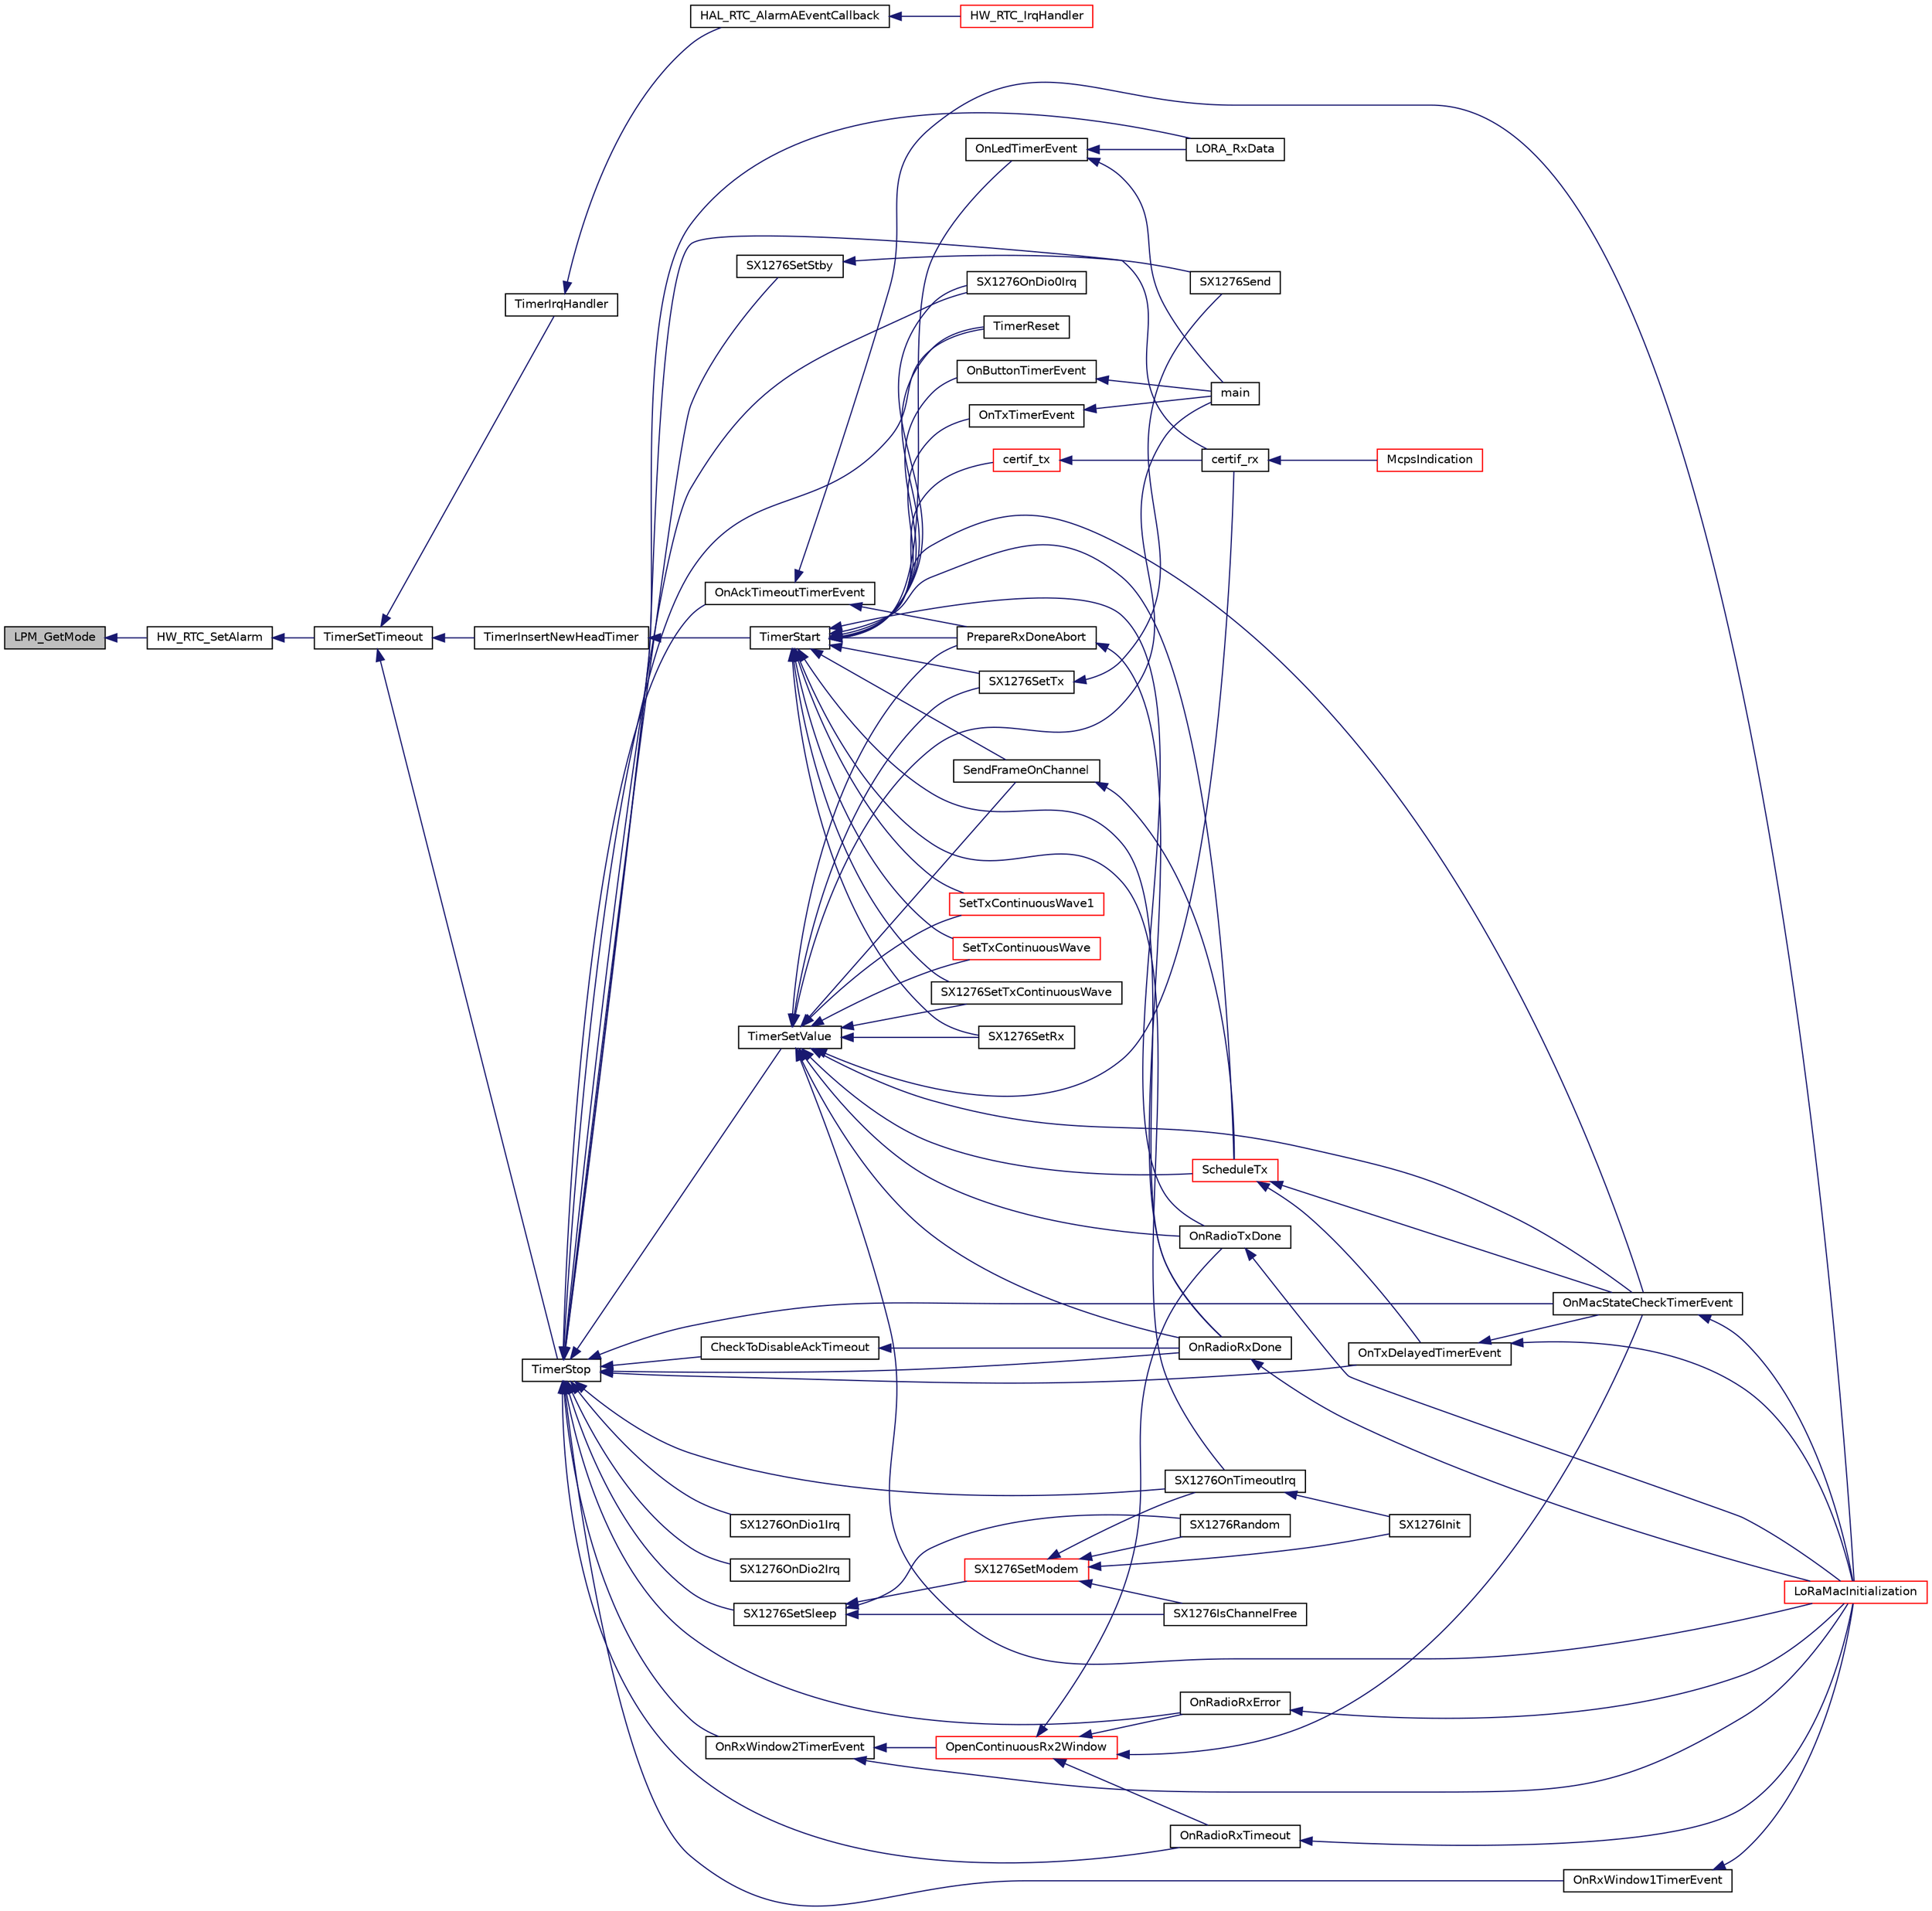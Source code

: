 digraph "LPM_GetMode"
{
  edge [fontname="Helvetica",fontsize="10",labelfontname="Helvetica",labelfontsize="10"];
  node [fontname="Helvetica",fontsize="10",shape=record];
  rankdir="LR";
  Node27 [label="LPM_GetMode",height=0.2,width=0.4,color="black", fillcolor="grey75", style="filled", fontcolor="black"];
  Node27 -> Node28 [dir="back",color="midnightblue",fontsize="10",style="solid",fontname="Helvetica"];
  Node28 [label="HW_RTC_SetAlarm",height=0.2,width=0.4,color="black", fillcolor="white", style="filled",URL="$group___lory_s_d_k___r_t_c___functions.html#ga09cec56d54c13de658fafdd003390771",tooltip="Set the alarm "];
  Node28 -> Node29 [dir="back",color="midnightblue",fontsize="10",style="solid",fontname="Helvetica"];
  Node29 [label="TimerSetTimeout",height=0.2,width=0.4,color="black", fillcolor="white", style="filled",URL="$time_server_8c.html#af90925c5246bd6bbc2863d08d4cca3a9",tooltip="Sets a timeout with the duration \"timestamp\" "];
  Node29 -> Node30 [dir="back",color="midnightblue",fontsize="10",style="solid",fontname="Helvetica"];
  Node30 [label="TimerInsertNewHeadTimer",height=0.2,width=0.4,color="black", fillcolor="white", style="filled",URL="$time_server_8c.html#abeff03f3b0a3356be8c833bb93d24458",tooltip="Adds or replace the head timer of the list. "];
  Node30 -> Node31 [dir="back",color="midnightblue",fontsize="10",style="solid",fontname="Helvetica"];
  Node31 [label="TimerStart",height=0.2,width=0.4,color="black", fillcolor="white", style="filled",URL="$time_server_8h.html#acd2c1f05aa1976f3bbedd389c8710a78",tooltip="Starts and adds the timer object to the list of timer events "];
  Node31 -> Node32 [dir="back",color="midnightblue",fontsize="10",style="solid",fontname="Helvetica"];
  Node32 [label="SX1276SetRx",height=0.2,width=0.4,color="black", fillcolor="white", style="filled",URL="$sx1276_8h.html#a8c2df9351fbde83379717dc6f76e5c11",tooltip="Sets the radio in reception mode for the given time "];
  Node31 -> Node33 [dir="back",color="midnightblue",fontsize="10",style="solid",fontname="Helvetica"];
  Node33 [label="SX1276SetTx",height=0.2,width=0.4,color="black", fillcolor="white", style="filled",URL="$sx1276_8c.html#a4aea9f6f1070dfd4e4b73bb5ddc1fe38",tooltip="Sets the SX1276 in transmission mode for the given time "];
  Node33 -> Node34 [dir="back",color="midnightblue",fontsize="10",style="solid",fontname="Helvetica"];
  Node34 [label="SX1276Send",height=0.2,width=0.4,color="black", fillcolor="white", style="filled",URL="$sx1276_8h.html#a901a3dcdbf26005e0f3f2def3e3d83b3",tooltip="Sends the buffer of size. Prepares the packet to be sent and sets the radio in transmission ..."];
  Node31 -> Node35 [dir="back",color="midnightblue",fontsize="10",style="solid",fontname="Helvetica"];
  Node35 [label="SX1276SetTxContinuousWave",height=0.2,width=0.4,color="black", fillcolor="white", style="filled",URL="$sx1276_8h.html#ac77895b054eb64df0ee2fa97061efae8",tooltip="Sets the radio in continuous wave transmission mode "];
  Node31 -> Node36 [dir="back",color="midnightblue",fontsize="10",style="solid",fontname="Helvetica"];
  Node36 [label="SX1276OnTimeoutIrq",height=0.2,width=0.4,color="black", fillcolor="white", style="filled",URL="$sx1276_8c.html#a3eda1c409a0269313a079389593d75cb",tooltip="Tx & Rx timeout timer callback "];
  Node36 -> Node37 [dir="back",color="midnightblue",fontsize="10",style="solid",fontname="Helvetica"];
  Node37 [label="SX1276Init",height=0.2,width=0.4,color="black", fillcolor="white", style="filled",URL="$sx1276_8h.html#a19a9ddff3f878b85e42c7571485fe3c8",tooltip="Initializes the radio "];
  Node31 -> Node38 [dir="back",color="midnightblue",fontsize="10",style="solid",fontname="Helvetica"];
  Node38 [label="SX1276OnDio0Irq",height=0.2,width=0.4,color="black", fillcolor="white", style="filled",URL="$sx1276_8c.html#a51cff5becabc1485224d53133f99e0e4",tooltip="DIO 0 IRQ callback "];
  Node31 -> Node39 [dir="back",color="midnightblue",fontsize="10",style="solid",fontname="Helvetica"];
  Node39 [label="certif_tx",height=0.2,width=0.4,color="red", fillcolor="white", style="filled",URL="$lora-test_8c.html#a735361add977554215fd3e1e70b74760"];
  Node39 -> Node40 [dir="back",color="midnightblue",fontsize="10",style="solid",fontname="Helvetica"];
  Node40 [label="certif_rx",height=0.2,width=0.4,color="black", fillcolor="white", style="filled",URL="$lora-test_8h.html#ad5e51928ecf0cca8d4f33f9e9c10aba4"];
  Node40 -> Node41 [dir="back",color="midnightblue",fontsize="10",style="solid",fontname="Helvetica"];
  Node41 [label="McpsIndication",height=0.2,width=0.4,color="red", fillcolor="white", style="filled",URL="$lora_8c.html#aa62f56dcd70e02213fc6e5d0f04b3d1c",tooltip="MCPS-Indication event function "];
  Node31 -> Node45 [dir="back",color="midnightblue",fontsize="10",style="solid",fontname="Helvetica"];
  Node45 [label="OnRadioTxDone",height=0.2,width=0.4,color="black", fillcolor="white", style="filled",URL="$_lo_ra_mac_8c.html#ac87ba7b0231ab8e90b130849e3dee4be",tooltip="Function to be executed on Radio Tx Done event "];
  Node45 -> Node46 [dir="back",color="midnightblue",fontsize="10",style="solid",fontname="Helvetica"];
  Node46 [label="LoRaMacInitialization",height=0.2,width=0.4,color="red", fillcolor="white", style="filled",URL="$group___l_o_r_a_m_a_c.html#ga7ca445cf825e45999810b3991273eba5",tooltip="LoRaMAC layer initialization "];
  Node31 -> Node47 [dir="back",color="midnightblue",fontsize="10",style="solid",fontname="Helvetica"];
  Node47 [label="PrepareRxDoneAbort",height=0.2,width=0.4,color="black", fillcolor="white", style="filled",URL="$_lo_ra_mac_8c.html#a420f8e89407bab48414b1058d8071c97",tooltip="This function prepares the MAC to abort the execution of function OnRadioRxDone in case of a receptio..."];
  Node47 -> Node48 [dir="back",color="midnightblue",fontsize="10",style="solid",fontname="Helvetica"];
  Node48 [label="OnRadioRxDone",height=0.2,width=0.4,color="black", fillcolor="white", style="filled",URL="$_lo_ra_mac_8c.html#a34d9307ff02304a070ade799731ae0ed",tooltip="Function to be executed on Radio Rx Done event "];
  Node48 -> Node46 [dir="back",color="midnightblue",fontsize="10",style="solid",fontname="Helvetica"];
  Node31 -> Node48 [dir="back",color="midnightblue",fontsize="10",style="solid",fontname="Helvetica"];
  Node31 -> Node49 [dir="back",color="midnightblue",fontsize="10",style="solid",fontname="Helvetica"];
  Node49 [label="OnMacStateCheckTimerEvent",height=0.2,width=0.4,color="black", fillcolor="white", style="filled",URL="$_lo_ra_mac_8c.html#a3f66ff4ffb45c3be2a603fec651da617",tooltip="Function executed on Resend Frame timer event. "];
  Node49 -> Node46 [dir="back",color="midnightblue",fontsize="10",style="solid",fontname="Helvetica"];
  Node31 -> Node50 [dir="back",color="midnightblue",fontsize="10",style="solid",fontname="Helvetica"];
  Node50 [label="ScheduleTx",height=0.2,width=0.4,color="red", fillcolor="white", style="filled",URL="$_lo_ra_mac_8c.html#afac9f47df560a2c63ebe868fcf531716"];
  Node50 -> Node49 [dir="back",color="midnightblue",fontsize="10",style="solid",fontname="Helvetica"];
  Node50 -> Node51 [dir="back",color="midnightblue",fontsize="10",style="solid",fontname="Helvetica"];
  Node51 [label="OnTxDelayedTimerEvent",height=0.2,width=0.4,color="black", fillcolor="white", style="filled",URL="$_lo_ra_mac_8c.html#aff2188867ec43982ec7701c4815bc0ba",tooltip="Function executed on duty cycle delayed Tx timer event "];
  Node51 -> Node49 [dir="back",color="midnightblue",fontsize="10",style="solid",fontname="Helvetica"];
  Node51 -> Node46 [dir="back",color="midnightblue",fontsize="10",style="solid",fontname="Helvetica"];
  Node31 -> Node62 [dir="back",color="midnightblue",fontsize="10",style="solid",fontname="Helvetica"];
  Node62 [label="SendFrameOnChannel",height=0.2,width=0.4,color="black", fillcolor="white", style="filled",URL="$_lo_ra_mac_8c.html#a2a974677f0401e2575148082667331de",tooltip="LoRaMAC layer prepared frame buffer transmission with channel specification "];
  Node62 -> Node50 [dir="back",color="midnightblue",fontsize="10",style="solid",fontname="Helvetica"];
  Node31 -> Node63 [dir="back",color="midnightblue",fontsize="10",style="solid",fontname="Helvetica"];
  Node63 [label="SetTxContinuousWave",height=0.2,width=0.4,color="red", fillcolor="white", style="filled",URL="$_lo_ra_mac_8c.html#a6a476e328faedf4544aa63adf40f931e",tooltip="Sets the radio in continuous transmission mode "];
  Node31 -> Node64 [dir="back",color="midnightblue",fontsize="10",style="solid",fontname="Helvetica"];
  Node64 [label="SetTxContinuousWave1",height=0.2,width=0.4,color="red", fillcolor="white", style="filled",URL="$_lo_ra_mac_8c.html#a1974034d3a6ef2a0c38f4f853cfb62fb",tooltip="Sets the radio in continuous transmission mode "];
  Node31 -> Node65 [dir="back",color="midnightblue",fontsize="10",style="solid",fontname="Helvetica"];
  Node65 [label="TimerReset",height=0.2,width=0.4,color="black", fillcolor="white", style="filled",URL="$time_server_8h.html#a7fbd64c53ec871110fabc5b14f212904",tooltip="Resets the timer object "];
  Node31 -> Node66 [dir="back",color="midnightblue",fontsize="10",style="solid",fontname="Helvetica"];
  Node66 [label="OnButtonTimerEvent",height=0.2,width=0.4,color="black", fillcolor="white", style="filled",URL="$main_8c.html#af27dc6b9241a921349087a139ca57d1e"];
  Node66 -> Node43 [dir="back",color="midnightblue",fontsize="10",style="solid",fontname="Helvetica"];
  Node43 [label="main",height=0.2,width=0.4,color="black", fillcolor="white", style="filled",URL="$main_8c.html#a840291bc02cba5474a4cb46a9b9566fe",tooltip="Main program "];
  Node31 -> Node67 [dir="back",color="midnightblue",fontsize="10",style="solid",fontname="Helvetica"];
  Node67 [label="OnLedTimerEvent",height=0.2,width=0.4,color="black", fillcolor="white", style="filled",URL="$main_8c.html#a57a758d5054f3e0648c080c33f5384c6"];
  Node67 -> Node43 [dir="back",color="midnightblue",fontsize="10",style="solid",fontname="Helvetica"];
  Node67 -> Node68 [dir="back",color="midnightblue",fontsize="10",style="solid",fontname="Helvetica"];
  Node68 [label="LORA_RxData",height=0.2,width=0.4,color="black", fillcolor="white", style="filled",URL="$main_8c.html#af9b5cc17bd270c1734e3e6465b75f86f"];
  Node31 -> Node57 [dir="back",color="midnightblue",fontsize="10",style="solid",fontname="Helvetica"];
  Node57 [label="OnTxTimerEvent",height=0.2,width=0.4,color="black", fillcolor="white", style="filled",URL="$main_8c.html#aa660732a6ebc018e235409094d603160"];
  Node57 -> Node43 [dir="back",color="midnightblue",fontsize="10",style="solid",fontname="Helvetica"];
  Node29 -> Node69 [dir="back",color="midnightblue",fontsize="10",style="solid",fontname="Helvetica"];
  Node69 [label="TimerIrqHandler",height=0.2,width=0.4,color="black", fillcolor="white", style="filled",URL="$time_server_8h.html#a742ab8d86db201a8b5d900ce8e27cf90",tooltip="Timer IRQ event handler "];
  Node69 -> Node70 [dir="back",color="midnightblue",fontsize="10",style="solid",fontname="Helvetica"];
  Node70 [label="HAL_RTC_AlarmAEventCallback",height=0.2,width=0.4,color="black", fillcolor="white", style="filled",URL="$stm32l1xx__hal__msp_8c.html#a11aeff83fd498cddbed3bcddcf017e0a",tooltip="Alarm A callback. "];
  Node70 -> Node71 [dir="back",color="midnightblue",fontsize="10",style="solid",fontname="Helvetica"];
  Node71 [label="HW_RTC_IrqHandler",height=0.2,width=0.4,color="red", fillcolor="white", style="filled",URL="$group___lory_s_d_k___r_t_c___functions.html#gae8ae8ef64d3025701112d509285006d4",tooltip="RTC IRQ Handler on the RTC Alarm "];
  Node29 -> Node73 [dir="back",color="midnightblue",fontsize="10",style="solid",fontname="Helvetica"];
  Node73 [label="TimerStop",height=0.2,width=0.4,color="black", fillcolor="white", style="filled",URL="$time_server_8h.html#a8ae899c4e8a9abf49d825d6959aa6bcb",tooltip="Stops and removes the timer object from the list of timer events "];
  Node73 -> Node74 [dir="back",color="midnightblue",fontsize="10",style="solid",fontname="Helvetica"];
  Node74 [label="SX1276SetSleep",height=0.2,width=0.4,color="black", fillcolor="white", style="filled",URL="$sx1276_8h.html#a32a7b8c477b2f400f96a3255e1ab7620",tooltip="Sets the radio in sleep mode "];
  Node74 -> Node75 [dir="back",color="midnightblue",fontsize="10",style="solid",fontname="Helvetica"];
  Node75 [label="SX1276IsChannelFree",height=0.2,width=0.4,color="black", fillcolor="white", style="filled",URL="$sx1276_8h.html#a29f26f7258f8fcd5c27800295639d7c7",tooltip="Checks if the channel is free for the given time "];
  Node74 -> Node76 [dir="back",color="midnightblue",fontsize="10",style="solid",fontname="Helvetica"];
  Node76 [label="SX1276Random",height=0.2,width=0.4,color="black", fillcolor="white", style="filled",URL="$sx1276_8h.html#a9ba39c96b8e339b06dd24543920fd2f7",tooltip="Generates a 32 bits random value based on the RSSI readings "];
  Node74 -> Node77 [dir="back",color="midnightblue",fontsize="10",style="solid",fontname="Helvetica"];
  Node77 [label="SX1276SetModem",height=0.2,width=0.4,color="red", fillcolor="white", style="filled",URL="$sx1276_8h.html#a8325968bbefefab02537762dd274aa8b",tooltip="Configures the radio with the given modem "];
  Node77 -> Node37 [dir="back",color="midnightblue",fontsize="10",style="solid",fontname="Helvetica"];
  Node77 -> Node75 [dir="back",color="midnightblue",fontsize="10",style="solid",fontname="Helvetica"];
  Node77 -> Node76 [dir="back",color="midnightblue",fontsize="10",style="solid",fontname="Helvetica"];
  Node77 -> Node36 [dir="back",color="midnightblue",fontsize="10",style="solid",fontname="Helvetica"];
  Node73 -> Node82 [dir="back",color="midnightblue",fontsize="10",style="solid",fontname="Helvetica"];
  Node82 [label="SX1276SetStby",height=0.2,width=0.4,color="black", fillcolor="white", style="filled",URL="$sx1276_8h.html#aaef7a98104b400b235ef76de0cfb17df",tooltip="Sets the radio in standby mode "];
  Node82 -> Node34 [dir="back",color="midnightblue",fontsize="10",style="solid",fontname="Helvetica"];
  Node73 -> Node36 [dir="back",color="midnightblue",fontsize="10",style="solid",fontname="Helvetica"];
  Node73 -> Node38 [dir="back",color="midnightblue",fontsize="10",style="solid",fontname="Helvetica"];
  Node73 -> Node83 [dir="back",color="midnightblue",fontsize="10",style="solid",fontname="Helvetica"];
  Node83 [label="SX1276OnDio1Irq",height=0.2,width=0.4,color="black", fillcolor="white", style="filled",URL="$sx1276_8c.html#a9b73d7de11f1d4325b0780938d6328fe",tooltip="DIO 1 IRQ callback "];
  Node73 -> Node84 [dir="back",color="midnightblue",fontsize="10",style="solid",fontname="Helvetica"];
  Node84 [label="SX1276OnDio2Irq",height=0.2,width=0.4,color="black", fillcolor="white", style="filled",URL="$sx1276_8c.html#a6be9c1a3560cc9d8bc746dcb82f5d8ea",tooltip="DIO 2 IRQ callback "];
  Node73 -> Node40 [dir="back",color="midnightblue",fontsize="10",style="solid",fontname="Helvetica"];
  Node73 -> Node48 [dir="back",color="midnightblue",fontsize="10",style="solid",fontname="Helvetica"];
  Node73 -> Node85 [dir="back",color="midnightblue",fontsize="10",style="solid",fontname="Helvetica"];
  Node85 [label="OnRadioRxError",height=0.2,width=0.4,color="black", fillcolor="white", style="filled",URL="$_lo_ra_mac_8c.html#a414d6e1b6ffc2d8b5dfe2621a9c35ca5",tooltip="Function executed on Radio Rx error event "];
  Node85 -> Node46 [dir="back",color="midnightblue",fontsize="10",style="solid",fontname="Helvetica"];
  Node73 -> Node86 [dir="back",color="midnightblue",fontsize="10",style="solid",fontname="Helvetica"];
  Node86 [label="OnRadioRxTimeout",height=0.2,width=0.4,color="black", fillcolor="white", style="filled",URL="$_lo_ra_mac_8c.html#a4aa0011eefde1209939b3736fb62fbd1",tooltip="Function executed on Radio Rx Timeout event "];
  Node86 -> Node46 [dir="back",color="midnightblue",fontsize="10",style="solid",fontname="Helvetica"];
  Node73 -> Node49 [dir="back",color="midnightblue",fontsize="10",style="solid",fontname="Helvetica"];
  Node73 -> Node51 [dir="back",color="midnightblue",fontsize="10",style="solid",fontname="Helvetica"];
  Node73 -> Node87 [dir="back",color="midnightblue",fontsize="10",style="solid",fontname="Helvetica"];
  Node87 [label="OnRxWindow1TimerEvent",height=0.2,width=0.4,color="black", fillcolor="white", style="filled",URL="$_lo_ra_mac_8c.html#aee5c5399a6f41188ba87be8239bae8a9",tooltip="Function executed on first Rx window timer event "];
  Node87 -> Node46 [dir="back",color="midnightblue",fontsize="10",style="solid",fontname="Helvetica"];
  Node73 -> Node88 [dir="back",color="midnightblue",fontsize="10",style="solid",fontname="Helvetica"];
  Node88 [label="OnRxWindow2TimerEvent",height=0.2,width=0.4,color="black", fillcolor="white", style="filled",URL="$_lo_ra_mac_8c.html#a280d52c79c5de2428ef3f1e361043b23",tooltip="Function executed on second Rx window timer event "];
  Node88 -> Node89 [dir="back",color="midnightblue",fontsize="10",style="solid",fontname="Helvetica"];
  Node89 [label="OpenContinuousRx2Window",height=0.2,width=0.4,color="red", fillcolor="white", style="filled",URL="$_lo_ra_mac_8c.html#aeadfc508b9129926685664bc456db4f6",tooltip="Opens up a continuous RX 2 window. This is used for class c devices. "];
  Node89 -> Node45 [dir="back",color="midnightblue",fontsize="10",style="solid",fontname="Helvetica"];
  Node89 -> Node85 [dir="back",color="midnightblue",fontsize="10",style="solid",fontname="Helvetica"];
  Node89 -> Node86 [dir="back",color="midnightblue",fontsize="10",style="solid",fontname="Helvetica"];
  Node89 -> Node49 [dir="back",color="midnightblue",fontsize="10",style="solid",fontname="Helvetica"];
  Node88 -> Node46 [dir="back",color="midnightblue",fontsize="10",style="solid",fontname="Helvetica"];
  Node73 -> Node94 [dir="back",color="midnightblue",fontsize="10",style="solid",fontname="Helvetica"];
  Node94 [label="CheckToDisableAckTimeout",height=0.2,width=0.4,color="black", fillcolor="white", style="filled",URL="$_lo_ra_mac_8c.html#aa36f254fbd91a58953cad5a84d651db3",tooltip="Check if the OnAckTimeoutTimer has do be disabled. If so, the function disables it. "];
  Node94 -> Node48 [dir="back",color="midnightblue",fontsize="10",style="solid",fontname="Helvetica"];
  Node73 -> Node95 [dir="back",color="midnightblue",fontsize="10",style="solid",fontname="Helvetica"];
  Node95 [label="OnAckTimeoutTimerEvent",height=0.2,width=0.4,color="black", fillcolor="white", style="filled",URL="$_lo_ra_mac_8c.html#a519a3e861bd16b2720a427308c6addc6",tooltip="Function executed on AckTimeout timer event "];
  Node95 -> Node47 [dir="back",color="midnightblue",fontsize="10",style="solid",fontname="Helvetica"];
  Node95 -> Node46 [dir="back",color="midnightblue",fontsize="10",style="solid",fontname="Helvetica"];
  Node73 -> Node65 [dir="back",color="midnightblue",fontsize="10",style="solid",fontname="Helvetica"];
  Node73 -> Node96 [dir="back",color="midnightblue",fontsize="10",style="solid",fontname="Helvetica"];
  Node96 [label="TimerSetValue",height=0.2,width=0.4,color="black", fillcolor="white", style="filled",URL="$time_server_8h.html#ad56c30124de6deefb3e32bbee2a4ba46",tooltip="Set timer new timeout value "];
  Node96 -> Node32 [dir="back",color="midnightblue",fontsize="10",style="solid",fontname="Helvetica"];
  Node96 -> Node33 [dir="back",color="midnightblue",fontsize="10",style="solid",fontname="Helvetica"];
  Node96 -> Node35 [dir="back",color="midnightblue",fontsize="10",style="solid",fontname="Helvetica"];
  Node96 -> Node40 [dir="back",color="midnightblue",fontsize="10",style="solid",fontname="Helvetica"];
  Node96 -> Node45 [dir="back",color="midnightblue",fontsize="10",style="solid",fontname="Helvetica"];
  Node96 -> Node47 [dir="back",color="midnightblue",fontsize="10",style="solid",fontname="Helvetica"];
  Node96 -> Node48 [dir="back",color="midnightblue",fontsize="10",style="solid",fontname="Helvetica"];
  Node96 -> Node49 [dir="back",color="midnightblue",fontsize="10",style="solid",fontname="Helvetica"];
  Node96 -> Node50 [dir="back",color="midnightblue",fontsize="10",style="solid",fontname="Helvetica"];
  Node96 -> Node62 [dir="back",color="midnightblue",fontsize="10",style="solid",fontname="Helvetica"];
  Node96 -> Node63 [dir="back",color="midnightblue",fontsize="10",style="solid",fontname="Helvetica"];
  Node96 -> Node64 [dir="back",color="midnightblue",fontsize="10",style="solid",fontname="Helvetica"];
  Node96 -> Node46 [dir="back",color="midnightblue",fontsize="10",style="solid",fontname="Helvetica"];
  Node96 -> Node43 [dir="back",color="midnightblue",fontsize="10",style="solid",fontname="Helvetica"];
  Node73 -> Node68 [dir="back",color="midnightblue",fontsize="10",style="solid",fontname="Helvetica"];
}
